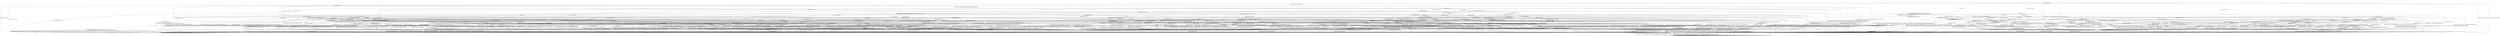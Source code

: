 digraph h19 {
s0 [label="s0"];
s1 [label="s1"];
s2 [label="s2"];
s6 [label="s6"];
s9 [label="s9"];
s21 [label="s21"];
s28 [label="s28"];
s53 [label="s53"];
s3 [label="s3"];
s4 [label="s4"];
s7 [label="s7"];
s8 [label="s8"];
s10 [label="s10"];
s11 [label="s11"];
s29 [label="s29"];
s30 [label="s30"];
s54 [label="s54"];
s55 [label="s55"];
s57 [label="s57"];
s80 [label="s80"];
s87 [label="s87"];
s91 [label="s91"];
s100 [label="s100"];
s5 [label="s5"];
s12 [label="s12"];
s13 [label="s13"];
s14 [label="s14"];
s22 [label="s22"];
s31 [label="s31"];
s37 [label="s37"];
s49 [label="s49"];
s56 [label="s56"];
s59 [label="s59"];
s81 [label="s81"];
s84 [label="s84"];
s88 [label="s88"];
s89 [label="s89"];
s92 [label="s92"];
s93 [label="s93"];
s95 [label="s95"];
s98 [label="s98"];
s99 [label="s99"];
s15 [label="s15"];
s16 [label="s16"];
s17 [label="s17"];
s23 [label="s23"];
s32 [label="s32"];
s33 [label="s33"];
s34 [label="s34"];
s38 [label="s38"];
s51 [label="s51"];
s58 [label="s58"];
s60 [label="s60"];
s61 [label="s61"];
s64 [label="s64"];
s66 [label="s66"];
s82 [label="s82"];
s90 [label="s90"];
s96 [label="s96"];
s97 [label="s97"];
s101 [label="s101"];
s102 [label="s102"];
s18 [label="s18"];
s19 [label="s19"];
s20 [label="s20"];
s24 [label="s24"];
s25 [label="s25"];
s35 [label="s35"];
s39 [label="s39"];
s40 [label="s40"];
s41 [label="s41"];
s42 [label="s42"];
s44 [label="s44"];
s50 [label="s50"];
s62 [label="s62"];
s63 [label="s63"];
s65 [label="s65"];
s67 [label="s67"];
s70 [label="s70"];
s85 [label="s85"];
s94 [label="s94"];
s26 [label="s26"];
s36 [label="s36"];
s43 [label="s43"];
s45 [label="s45"];
s46 [label="s46"];
s48 [label="s48"];
s52 [label="s52"];
s68 [label="s68"];
s71 [label="s71"];
s72 [label="s72"];
s73 [label="s73"];
s78 [label="s78"];
s83 [label="s83"];
s27 [label="s27"];
s47 [label="s47"];
s69 [label="s69"];
s74 [label="s74"];
s75 [label="s75"];
s77 [label="s77"];
s76 [label="s76"];
s79 [label="s79"];
s86 [label="s86"];
s0 -> s1 [label="RSA_CLIENT_HELLO / HELLO_VERIFY_REQUEST"];
s0 -> s2 [label="RSA_CLIENT_KEY_EXCHANGE / TIMEOUT"];
s0 -> s9 [label="CHANGE_CIPHER_SPEC / TIMEOUT"];
s0 -> s21 [label="FINISHED / TIMEOUT"];
s0 -> s0 [label="APPLICATION / TIMEOUT"];
s0 -> s28 [label="CERTIFICATE / TIMEOUT"];
s0 -> s53 [label="EMPTY_CERTIFICATE / TIMEOUT"];
s0 -> s21 [label="CERTIFICATE_VERIFY / TIMEOUT"];
s0 -> s6 [label="Alert(WARNING,CLOSE_NOTIFY) / TIMEOUT"];
s0 -> s6 [label="Alert(FATAL,UNEXPECTED_MESSAGE) / TIMEOUT"];
s1 -> s3 [label="RSA_CLIENT_HELLO / SERVER_HELLO,CERTIFICATE,CERTIFICATE_REQUEST,SERVER_HELLO_DONE"];
s1 -> s4 [label="RSA_CLIENT_KEY_EXCHANGE / TIMEOUT"];
s1 -> s9 [label="CHANGE_CIPHER_SPEC / TIMEOUT"];
s1 -> s7 [label="FINISHED / TIMEOUT"];
s1 -> s1 [label="APPLICATION / TIMEOUT"];
s1 -> s10 [label="CERTIFICATE / TIMEOUT"];
s1 -> s29 [label="EMPTY_CERTIFICATE / TIMEOUT"];
s1 -> s7 [label="CERTIFICATE_VERIFY / TIMEOUT"];
s1 -> s6 [label="Alert(WARNING,CLOSE_NOTIFY) / Alert(WARNING,CLOSE_NOTIFY)"];
s1 -> s6 [label="Alert(FATAL,UNEXPECTED_MESSAGE) / TIMEOUT"];
s2 -> s54 [label="RSA_CLIENT_HELLO / TIMEOUT"];
s2 -> s21 [label="RSA_CLIENT_KEY_EXCHANGE / TIMEOUT"];
s2 -> s11 [label="CHANGE_CIPHER_SPEC / TIMEOUT"];
s2 -> s87 [label="FINISHED / TIMEOUT"];
s2 -> s2 [label="APPLICATION / TIMEOUT"];
s2 -> s80 [label="CERTIFICATE / TIMEOUT"];
s2 -> s80 [label="EMPTY_CERTIFICATE / TIMEOUT"];
s2 -> s30 [label="CERTIFICATE_VERIFY / TIMEOUT"];
s2 -> s6 [label="Alert(WARNING,CLOSE_NOTIFY) / TIMEOUT"];
s2 -> s6 [label="Alert(FATAL,UNEXPECTED_MESSAGE) / TIMEOUT"];
s6 -> s8 [label="RSA_CLIENT_HELLO / TIMEOUT"];
s6 -> s8 [label="RSA_CLIENT_KEY_EXCHANGE / TIMEOUT"];
s6 -> s8 [label="CHANGE_CIPHER_SPEC / TIMEOUT"];
s6 -> s8 [label="FINISHED / TIMEOUT"];
s6 -> s8 [label="APPLICATION / TIMEOUT"];
s6 -> s8 [label="CERTIFICATE / TIMEOUT"];
s6 -> s8 [label="EMPTY_CERTIFICATE / TIMEOUT"];
s6 -> s8 [label="CERTIFICATE_VERIFY / TIMEOUT"];
s6 -> s8 [label="Alert(WARNING,CLOSE_NOTIFY) / TIMEOUT"];
s6 -> s8 [label="Alert(FATAL,UNEXPECTED_MESSAGE) / TIMEOUT"];
s9 -> s9 [label="RSA_CLIENT_HELLO / TIMEOUT"];
s9 -> s9 [label="RSA_CLIENT_KEY_EXCHANGE / TIMEOUT"];
s9 -> s9 [label="CHANGE_CIPHER_SPEC / TIMEOUT"];
s9 -> s9 [label="FINISHED / TIMEOUT"];
s9 -> s9 [label="APPLICATION / TIMEOUT"];
s9 -> s9 [label="CERTIFICATE / TIMEOUT"];
s9 -> s9 [label="EMPTY_CERTIFICATE / TIMEOUT"];
s9 -> s9 [label="CERTIFICATE_VERIFY / TIMEOUT"];
s9 -> s9 [label="Alert(WARNING,CLOSE_NOTIFY) / TIMEOUT"];
s9 -> s9 [label="Alert(FATAL,UNEXPECTED_MESSAGE) / TIMEOUT"];
s21 -> s21 [label="RSA_CLIENT_HELLO / TIMEOUT"];
s21 -> s21 [label="RSA_CLIENT_KEY_EXCHANGE / TIMEOUT"];
s21 -> s9 [label="CHANGE_CIPHER_SPEC / TIMEOUT"];
s21 -> s21 [label="FINISHED / TIMEOUT"];
s21 -> s21 [label="APPLICATION / TIMEOUT"];
s21 -> s21 [label="CERTIFICATE / TIMEOUT"];
s21 -> s21 [label="EMPTY_CERTIFICATE / TIMEOUT"];
s21 -> s21 [label="CERTIFICATE_VERIFY / TIMEOUT"];
s21 -> s6 [label="Alert(WARNING,CLOSE_NOTIFY) / TIMEOUT"];
s21 -> s6 [label="Alert(FATAL,UNEXPECTED_MESSAGE) / TIMEOUT"];
s28 -> s100 [label="RSA_CLIENT_HELLO / TIMEOUT"];
s28 -> s28 [label="RSA_CLIENT_KEY_EXCHANGE / TIMEOUT"];
s28 -> s9 [label="CHANGE_CIPHER_SPEC / TIMEOUT"];
s28 -> s28 [label="FINISHED / TIMEOUT"];
s28 -> s28 [label="APPLICATION / TIMEOUT"];
s28 -> s21 [label="CERTIFICATE / TIMEOUT"];
s28 -> s21 [label="EMPTY_CERTIFICATE / TIMEOUT"];
s28 -> s55 [label="CERTIFICATE_VERIFY / TIMEOUT"];
s28 -> s6 [label="Alert(WARNING,CLOSE_NOTIFY) / TIMEOUT"];
s28 -> s6 [label="Alert(FATAL,UNEXPECTED_MESSAGE) / TIMEOUT"];
s53 -> s57 [label="RSA_CLIENT_HELLO / TIMEOUT"];
s53 -> s80 [label="RSA_CLIENT_KEY_EXCHANGE / TIMEOUT"];
s53 -> s11 [label="CHANGE_CIPHER_SPEC / TIMEOUT"];
s53 -> s91 [label="FINISHED / TIMEOUT"];
s53 -> s53 [label="APPLICATION / TIMEOUT"];
s53 -> s21 [label="CERTIFICATE / TIMEOUT"];
s53 -> s21 [label="EMPTY_CERTIFICATE / TIMEOUT"];
s53 -> s55 [label="CERTIFICATE_VERIFY / TIMEOUT"];
s53 -> s6 [label="Alert(WARNING,CLOSE_NOTIFY) / TIMEOUT"];
s53 -> s6 [label="Alert(FATAL,UNEXPECTED_MESSAGE) / TIMEOUT"];
s3 -> s6 [label="RSA_CLIENT_HELLO / Alert(FATAL,UNEXPECTED_MESSAGE)"];
s3 -> s12 [label="RSA_CLIENT_KEY_EXCHANGE / TIMEOUT"];
s3 -> s9 [label="CHANGE_CIPHER_SPEC / TIMEOUT"];
s3 -> s7 [label="FINISHED / TIMEOUT"];
s3 -> s3 [label="APPLICATION / TIMEOUT"];
s3 -> s49 [label="CERTIFICATE / TIMEOUT"];
s3 -> s13 [label="EMPTY_CERTIFICATE / TIMEOUT"];
s3 -> s7 [label="CERTIFICATE_VERIFY / TIMEOUT"];
s3 -> s6 [label="Alert(WARNING,CLOSE_NOTIFY) / Alert(WARNING,CLOSE_NOTIFY)"];
s3 -> s6 [label="Alert(FATAL,UNEXPECTED_MESSAGE) / TIMEOUT"];
s4 -> s22 [label="RSA_CLIENT_HELLO / TIMEOUT"];
s4 -> s7 [label="RSA_CLIENT_KEY_EXCHANGE / TIMEOUT"];
s4 -> s5 [label="CHANGE_CIPHER_SPEC / TIMEOUT"];
s4 -> s59 [label="FINISHED / TIMEOUT"];
s4 -> s4 [label="APPLICATION / TIMEOUT"];
s4 -> s37 [label="CERTIFICATE / TIMEOUT"];
s4 -> s37 [label="EMPTY_CERTIFICATE / TIMEOUT"];
s4 -> s14 [label="CERTIFICATE_VERIFY / TIMEOUT"];
s4 -> s6 [label="Alert(WARNING,CLOSE_NOTIFY) / Alert(WARNING,CLOSE_NOTIFY)"];
s4 -> s6 [label="Alert(FATAL,UNEXPECTED_MESSAGE) / TIMEOUT"];
s7 -> s7 [label="RSA_CLIENT_HELLO / TIMEOUT"];
s7 -> s7 [label="RSA_CLIENT_KEY_EXCHANGE / TIMEOUT"];
s7 -> s9 [label="CHANGE_CIPHER_SPEC / TIMEOUT"];
s7 -> s7 [label="FINISHED / TIMEOUT"];
s7 -> s7 [label="APPLICATION / TIMEOUT"];
s7 -> s7 [label="CERTIFICATE / TIMEOUT"];
s7 -> s7 [label="EMPTY_CERTIFICATE / TIMEOUT"];
s7 -> s7 [label="CERTIFICATE_VERIFY / TIMEOUT"];
s7 -> s6 [label="Alert(WARNING,CLOSE_NOTIFY) / Alert(WARNING,CLOSE_NOTIFY)"];
s7 -> s6 [label="Alert(FATAL,UNEXPECTED_MESSAGE) / TIMEOUT"];
s8 -> s8 [label="RSA_CLIENT_HELLO / SOCKET_CLOSED"];
s8 -> s8 [label="RSA_CLIENT_KEY_EXCHANGE / SOCKET_CLOSED"];
s8 -> s8 [label="CHANGE_CIPHER_SPEC / SOCKET_CLOSED"];
s8 -> s8 [label="FINISHED / SOCKET_CLOSED"];
s8 -> s8 [label="APPLICATION / SOCKET_CLOSED"];
s8 -> s8 [label="CERTIFICATE / SOCKET_CLOSED"];
s8 -> s8 [label="EMPTY_CERTIFICATE / SOCKET_CLOSED"];
s8 -> s8 [label="CERTIFICATE_VERIFY / SOCKET_CLOSED"];
s8 -> s8 [label="Alert(WARNING,CLOSE_NOTIFY) / SOCKET_CLOSED"];
s8 -> s8 [label="Alert(FATAL,UNEXPECTED_MESSAGE) / SOCKET_CLOSED"];
s10 -> s10 [label="RSA_CLIENT_HELLO / TIMEOUT"];
s10 -> s98 [label="RSA_CLIENT_KEY_EXCHANGE / TIMEOUT"];
s10 -> s9 [label="CHANGE_CIPHER_SPEC / TIMEOUT"];
s10 -> s99 [label="FINISHED / TIMEOUT"];
s10 -> s10 [label="APPLICATION / TIMEOUT"];
s10 -> s7 [label="CERTIFICATE / TIMEOUT"];
s10 -> s7 [label="EMPTY_CERTIFICATE / TIMEOUT"];
s10 -> s31 [label="CERTIFICATE_VERIFY / TIMEOUT"];
s10 -> s6 [label="Alert(WARNING,CLOSE_NOTIFY) / Alert(WARNING,CLOSE_NOTIFY)"];
s10 -> s6 [label="Alert(FATAL,UNEXPECTED_MESSAGE) / TIMEOUT"];
s11 -> s6 [label="RSA_CLIENT_HELLO / TIMEOUT"];
s11 -> s6 [label="RSA_CLIENT_KEY_EXCHANGE / TIMEOUT"];
s11 -> s9 [label="CHANGE_CIPHER_SPEC / TIMEOUT"];
s11 -> s6 [label="FINISHED / TIMEOUT"];
s11 -> s11 [label="APPLICATION / TIMEOUT"];
s11 -> s6 [label="CERTIFICATE / TIMEOUT"];
s11 -> s6 [label="EMPTY_CERTIFICATE / TIMEOUT"];
s11 -> s6 [label="CERTIFICATE_VERIFY / TIMEOUT"];
s11 -> s11 [label="Alert(WARNING,CLOSE_NOTIFY) / TIMEOUT"];
s11 -> s11 [label="Alert(FATAL,UNEXPECTED_MESSAGE) / TIMEOUT"];
s29 -> s33 [label="RSA_CLIENT_HELLO / TIMEOUT"];
s29 -> s37 [label="RSA_CLIENT_KEY_EXCHANGE / TIMEOUT"];
s29 -> s5 [label="CHANGE_CIPHER_SPEC / TIMEOUT"];
s29 -> s60 [label="FINISHED / TIMEOUT"];
s29 -> s29 [label="APPLICATION / TIMEOUT"];
s29 -> s7 [label="CERTIFICATE / TIMEOUT"];
s29 -> s7 [label="EMPTY_CERTIFICATE / TIMEOUT"];
s29 -> s31 [label="CERTIFICATE_VERIFY / TIMEOUT"];
s29 -> s6 [label="Alert(WARNING,CLOSE_NOTIFY) / Alert(WARNING,CLOSE_NOTIFY)"];
s29 -> s6 [label="Alert(FATAL,UNEXPECTED_MESSAGE) / TIMEOUT"];
s30 -> s56 [label="RSA_CLIENT_HELLO / TIMEOUT"];
s30 -> s21 [label="RSA_CLIENT_KEY_EXCHANGE / TIMEOUT"];
s30 -> s11 [label="CHANGE_CIPHER_SPEC / TIMEOUT"];
s30 -> s88 [label="FINISHED / TIMEOUT"];
s30 -> s30 [label="APPLICATION / TIMEOUT"];
s30 -> s81 [label="CERTIFICATE / TIMEOUT"];
s30 -> s81 [label="EMPTY_CERTIFICATE / TIMEOUT"];
s30 -> s21 [label="CERTIFICATE_VERIFY / TIMEOUT"];
s30 -> s6 [label="Alert(WARNING,CLOSE_NOTIFY) / TIMEOUT"];
s30 -> s6 [label="Alert(FATAL,UNEXPECTED_MESSAGE) / TIMEOUT"];
s54 -> s21 [label="RSA_CLIENT_HELLO / TIMEOUT"];
s54 -> s21 [label="RSA_CLIENT_KEY_EXCHANGE / TIMEOUT"];
s54 -> s11 [label="CHANGE_CIPHER_SPEC / TIMEOUT"];
s54 -> s89 [label="FINISHED / TIMEOUT"];
s54 -> s54 [label="APPLICATION / TIMEOUT"];
s54 -> s84 [label="CERTIFICATE / TIMEOUT"];
s54 -> s84 [label="EMPTY_CERTIFICATE / TIMEOUT"];
s54 -> s56 [label="CERTIFICATE_VERIFY / TIMEOUT"];
s54 -> s6 [label="Alert(WARNING,CLOSE_NOTIFY) / TIMEOUT"];
s54 -> s6 [label="Alert(FATAL,UNEXPECTED_MESSAGE) / TIMEOUT"];
s55 -> s55 [label="RSA_CLIENT_HELLO / TIMEOUT"];
s55 -> s81 [label="RSA_CLIENT_KEY_EXCHANGE / TIMEOUT"];
s55 -> s11 [label="CHANGE_CIPHER_SPEC / TIMEOUT"];
s55 -> s92 [label="FINISHED / TIMEOUT"];
s55 -> s55 [label="APPLICATION / TIMEOUT"];
s55 -> s21 [label="CERTIFICATE / TIMEOUT"];
s55 -> s21 [label="EMPTY_CERTIFICATE / TIMEOUT"];
s55 -> s21 [label="CERTIFICATE_VERIFY / TIMEOUT"];
s55 -> s6 [label="Alert(WARNING,CLOSE_NOTIFY) / TIMEOUT"];
s55 -> s6 [label="Alert(FATAL,UNEXPECTED_MESSAGE) / TIMEOUT"];
s57 -> s21 [label="RSA_CLIENT_HELLO / TIMEOUT"];
s57 -> s84 [label="RSA_CLIENT_KEY_EXCHANGE / TIMEOUT"];
s57 -> s11 [label="CHANGE_CIPHER_SPEC / TIMEOUT"];
s57 -> s93 [label="FINISHED / TIMEOUT"];
s57 -> s57 [label="APPLICATION / TIMEOUT"];
s57 -> s21 [label="CERTIFICATE / TIMEOUT"];
s57 -> s21 [label="EMPTY_CERTIFICATE / TIMEOUT"];
s57 -> s55 [label="CERTIFICATE_VERIFY / TIMEOUT"];
s57 -> s6 [label="Alert(WARNING,CLOSE_NOTIFY) / TIMEOUT"];
s57 -> s6 [label="Alert(FATAL,UNEXPECTED_MESSAGE) / TIMEOUT"];
s80 -> s84 [label="RSA_CLIENT_HELLO / TIMEOUT"];
s80 -> s21 [label="RSA_CLIENT_KEY_EXCHANGE / TIMEOUT"];
s80 -> s11 [label="CHANGE_CIPHER_SPEC / TIMEOUT"];
s80 -> s95 [label="FINISHED / TIMEOUT"];
s80 -> s80 [label="APPLICATION / TIMEOUT"];
s80 -> s21 [label="CERTIFICATE / TIMEOUT"];
s80 -> s21 [label="EMPTY_CERTIFICATE / TIMEOUT"];
s80 -> s81 [label="CERTIFICATE_VERIFY / TIMEOUT"];
s80 -> s6 [label="Alert(WARNING,CLOSE_NOTIFY) / TIMEOUT"];
s80 -> s6 [label="Alert(FATAL,UNEXPECTED_MESSAGE) / TIMEOUT"];
s87 -> s89 [label="RSA_CLIENT_HELLO / TIMEOUT"];
s87 -> s21 [label="RSA_CLIENT_KEY_EXCHANGE / TIMEOUT"];
s87 -> s11 [label="CHANGE_CIPHER_SPEC / TIMEOUT"];
s87 -> s21 [label="FINISHED / TIMEOUT"];
s87 -> s87 [label="APPLICATION / TIMEOUT"];
s87 -> s95 [label="CERTIFICATE / TIMEOUT"];
s87 -> s95 [label="EMPTY_CERTIFICATE / TIMEOUT"];
s87 -> s88 [label="CERTIFICATE_VERIFY / TIMEOUT"];
s87 -> s6 [label="Alert(WARNING,CLOSE_NOTIFY) / TIMEOUT"];
s87 -> s6 [label="Alert(FATAL,UNEXPECTED_MESSAGE) / TIMEOUT"];
s91 -> s93 [label="RSA_CLIENT_HELLO / TIMEOUT"];
s91 -> s95 [label="RSA_CLIENT_KEY_EXCHANGE / TIMEOUT"];
s91 -> s11 [label="CHANGE_CIPHER_SPEC / TIMEOUT"];
s91 -> s21 [label="FINISHED / TIMEOUT"];
s91 -> s91 [label="APPLICATION / TIMEOUT"];
s91 -> s21 [label="CERTIFICATE / TIMEOUT"];
s91 -> s21 [label="EMPTY_CERTIFICATE / TIMEOUT"];
s91 -> s92 [label="CERTIFICATE_VERIFY / TIMEOUT"];
s91 -> s6 [label="Alert(WARNING,CLOSE_NOTIFY) / TIMEOUT"];
s91 -> s6 [label="Alert(FATAL,UNEXPECTED_MESSAGE) / TIMEOUT"];
s100 -> s21 [label="RSA_CLIENT_HELLO / TIMEOUT"];
s100 -> s28 [label="RSA_CLIENT_KEY_EXCHANGE / TIMEOUT"];
s100 -> s9 [label="CHANGE_CIPHER_SPEC / TIMEOUT"];
s100 -> s100 [label="FINISHED / TIMEOUT"];
s100 -> s100 [label="APPLICATION / TIMEOUT"];
s100 -> s21 [label="CERTIFICATE / TIMEOUT"];
s100 -> s21 [label="EMPTY_CERTIFICATE / TIMEOUT"];
s100 -> s55 [label="CERTIFICATE_VERIFY / TIMEOUT"];
s100 -> s6 [label="Alert(WARNING,CLOSE_NOTIFY) / TIMEOUT"];
s100 -> s6 [label="Alert(FATAL,UNEXPECTED_MESSAGE) / TIMEOUT"];
s5 -> s6 [label="RSA_CLIENT_HELLO / Alert(FATAL,UNEXPECTED_MESSAGE)"];
s5 -> s6 [label="RSA_CLIENT_KEY_EXCHANGE / Alert(FATAL,UNEXPECTED_MESSAGE)"];
s5 -> s9 [label="CHANGE_CIPHER_SPEC / TIMEOUT"];
s5 -> s6 [label="FINISHED / Alert(FATAL,UNEXPECTED_MESSAGE)"];
s5 -> s5 [label="APPLICATION / TIMEOUT"];
s5 -> s6 [label="CERTIFICATE / Alert(FATAL,UNEXPECTED_MESSAGE)"];
s5 -> s6 [label="EMPTY_CERTIFICATE / Alert(FATAL,UNEXPECTED_MESSAGE)"];
s5 -> s6 [label="CERTIFICATE_VERIFY / Alert(FATAL,UNEXPECTED_MESSAGE)"];
s5 -> s5 [label="Alert(WARNING,CLOSE_NOTIFY) / TIMEOUT"];
s5 -> s5 [label="Alert(FATAL,UNEXPECTED_MESSAGE) / TIMEOUT"];
s12 -> s22 [label="RSA_CLIENT_HELLO / TIMEOUT"];
s12 -> s7 [label="RSA_CLIENT_KEY_EXCHANGE / TIMEOUT"];
s12 -> s15 [label="CHANGE_CIPHER_SPEC / TIMEOUT"];
s12 -> s59 [label="FINISHED / TIMEOUT"];
s12 -> s12 [label="APPLICATION / TIMEOUT"];
s12 -> s16 [label="CERTIFICATE / TIMEOUT"];
s12 -> s32 [label="EMPTY_CERTIFICATE / TIMEOUT"];
s12 -> s17 [label="CERTIFICATE_VERIFY / TIMEOUT"];
s12 -> s6 [label="Alert(WARNING,CLOSE_NOTIFY) / Alert(WARNING,CLOSE_NOTIFY)"];
s12 -> s6 [label="Alert(FATAL,UNEXPECTED_MESSAGE) / TIMEOUT"];
s13 -> s33 [label="RSA_CLIENT_HELLO / TIMEOUT"];
s13 -> s32 [label="RSA_CLIENT_KEY_EXCHANGE / TIMEOUT"];
s13 -> s5 [label="CHANGE_CIPHER_SPEC / TIMEOUT"];
s13 -> s60 [label="FINISHED / TIMEOUT"];
s13 -> s13 [label="APPLICATION / TIMEOUT"];
s13 -> s7 [label="CERTIFICATE / TIMEOUT"];
s13 -> s7 [label="EMPTY_CERTIFICATE / TIMEOUT"];
s13 -> s34 [label="CERTIFICATE_VERIFY / TIMEOUT"];
s13 -> s6 [label="Alert(WARNING,CLOSE_NOTIFY) / Alert(WARNING,CLOSE_NOTIFY)"];
s13 -> s6 [label="Alert(FATAL,UNEXPECTED_MESSAGE) / TIMEOUT"];
s14 -> s23 [label="RSA_CLIENT_HELLO / TIMEOUT"];
s14 -> s7 [label="RSA_CLIENT_KEY_EXCHANGE / TIMEOUT"];
s14 -> s5 [label="CHANGE_CIPHER_SPEC / TIMEOUT"];
s14 -> s61 [label="FINISHED / TIMEOUT"];
s14 -> s14 [label="APPLICATION / TIMEOUT"];
s14 -> s38 [label="CERTIFICATE / TIMEOUT"];
s14 -> s38 [label="EMPTY_CERTIFICATE / TIMEOUT"];
s14 -> s7 [label="CERTIFICATE_VERIFY / TIMEOUT"];
s14 -> s6 [label="Alert(WARNING,CLOSE_NOTIFY) / Alert(WARNING,CLOSE_NOTIFY)"];
s14 -> s6 [label="Alert(FATAL,UNEXPECTED_MESSAGE) / TIMEOUT"];
s22 -> s7 [label="RSA_CLIENT_HELLO / TIMEOUT"];
s22 -> s7 [label="RSA_CLIENT_KEY_EXCHANGE / TIMEOUT"];
s22 -> s5 [label="CHANGE_CIPHER_SPEC / TIMEOUT"];
s22 -> s64 [label="FINISHED / TIMEOUT"];
s22 -> s22 [label="APPLICATION / TIMEOUT"];
s22 -> s50 [label="CERTIFICATE / TIMEOUT"];
s22 -> s50 [label="EMPTY_CERTIFICATE / TIMEOUT"];
s22 -> s23 [label="CERTIFICATE_VERIFY / TIMEOUT"];
s22 -> s6 [label="Alert(WARNING,CLOSE_NOTIFY) / Alert(WARNING,CLOSE_NOTIFY)"];
s22 -> s6 [label="Alert(FATAL,UNEXPECTED_MESSAGE) / TIMEOUT"];
s31 -> s82 [label="RSA_CLIENT_HELLO / TIMEOUT"];
s31 -> s38 [label="RSA_CLIENT_KEY_EXCHANGE / TIMEOUT"];
s31 -> s5 [label="CHANGE_CIPHER_SPEC / TIMEOUT"];
s31 -> s66 [label="FINISHED / TIMEOUT"];
s31 -> s31 [label="APPLICATION / TIMEOUT"];
s31 -> s7 [label="CERTIFICATE / TIMEOUT"];
s31 -> s7 [label="EMPTY_CERTIFICATE / TIMEOUT"];
s31 -> s7 [label="CERTIFICATE_VERIFY / TIMEOUT"];
s31 -> s6 [label="Alert(WARNING,CLOSE_NOTIFY) / Alert(WARNING,CLOSE_NOTIFY)"];
s31 -> s6 [label="Alert(FATAL,UNEXPECTED_MESSAGE) / TIMEOUT"];
s37 -> s50 [label="RSA_CLIENT_HELLO / TIMEOUT"];
s37 -> s7 [label="RSA_CLIENT_KEY_EXCHANGE / TIMEOUT"];
s37 -> s5 [label="CHANGE_CIPHER_SPEC / TIMEOUT"];
s37 -> s62 [label="FINISHED / TIMEOUT"];
s37 -> s37 [label="APPLICATION / TIMEOUT"];
s37 -> s7 [label="CERTIFICATE / TIMEOUT"];
s37 -> s7 [label="EMPTY_CERTIFICATE / TIMEOUT"];
s37 -> s38 [label="CERTIFICATE_VERIFY / TIMEOUT"];
s37 -> s6 [label="Alert(WARNING,CLOSE_NOTIFY) / Alert(WARNING,CLOSE_NOTIFY)"];
s37 -> s6 [label="Alert(FATAL,UNEXPECTED_MESSAGE) / TIMEOUT"];
s49 -> s10 [label="RSA_CLIENT_HELLO / TIMEOUT"];
s49 -> s7 [label="RSA_CLIENT_KEY_EXCHANGE / TIMEOUT"];
s49 -> s9 [label="CHANGE_CIPHER_SPEC / TIMEOUT"];
s49 -> s99 [label="FINISHED / TIMEOUT"];
s49 -> s49 [label="APPLICATION / TIMEOUT"];
s49 -> s7 [label="CERTIFICATE / TIMEOUT"];
s49 -> s7 [label="EMPTY_CERTIFICATE / TIMEOUT"];
s49 -> s51 [label="CERTIFICATE_VERIFY / TIMEOUT"];
s49 -> s6 [label="Alert(WARNING,CLOSE_NOTIFY) / Alert(WARNING,CLOSE_NOTIFY)"];
s49 -> s6 [label="Alert(FATAL,UNEXPECTED_MESSAGE) / TIMEOUT"];
s56 -> s21 [label="RSA_CLIENT_HELLO / TIMEOUT"];
s56 -> s21 [label="RSA_CLIENT_KEY_EXCHANGE / TIMEOUT"];
s56 -> s11 [label="CHANGE_CIPHER_SPEC / TIMEOUT"];
s56 -> s90 [label="FINISHED / TIMEOUT"];
s56 -> s56 [label="APPLICATION / TIMEOUT"];
s56 -> s58 [label="CERTIFICATE / TIMEOUT"];
s56 -> s58 [label="EMPTY_CERTIFICATE / TIMEOUT"];
s56 -> s21 [label="CERTIFICATE_VERIFY / TIMEOUT"];
s56 -> s6 [label="Alert(WARNING,CLOSE_NOTIFY) / TIMEOUT"];
s56 -> s6 [label="Alert(FATAL,UNEXPECTED_MESSAGE) / TIMEOUT"];
s59 -> s64 [label="RSA_CLIENT_HELLO / TIMEOUT"];
s59 -> s7 [label="RSA_CLIENT_KEY_EXCHANGE / TIMEOUT"];
s59 -> s5 [label="CHANGE_CIPHER_SPEC / TIMEOUT"];
s59 -> s7 [label="FINISHED / TIMEOUT"];
s59 -> s59 [label="APPLICATION / TIMEOUT"];
s59 -> s62 [label="CERTIFICATE / TIMEOUT"];
s59 -> s62 [label="EMPTY_CERTIFICATE / TIMEOUT"];
s59 -> s61 [label="CERTIFICATE_VERIFY / TIMEOUT"];
s59 -> s6 [label="Alert(WARNING,CLOSE_NOTIFY) / Alert(WARNING,CLOSE_NOTIFY)"];
s59 -> s6 [label="Alert(FATAL,UNEXPECTED_MESSAGE) / TIMEOUT"];
s81 -> s58 [label="RSA_CLIENT_HELLO / TIMEOUT"];
s81 -> s21 [label="RSA_CLIENT_KEY_EXCHANGE / TIMEOUT"];
s81 -> s11 [label="CHANGE_CIPHER_SPEC / TIMEOUT"];
s81 -> s96 [label="FINISHED / TIMEOUT"];
s81 -> s81 [label="APPLICATION / TIMEOUT"];
s81 -> s21 [label="CERTIFICATE / TIMEOUT"];
s81 -> s21 [label="EMPTY_CERTIFICATE / TIMEOUT"];
s81 -> s21 [label="CERTIFICATE_VERIFY / TIMEOUT"];
s81 -> s6 [label="Alert(WARNING,CLOSE_NOTIFY) / TIMEOUT"];
s81 -> s6 [label="Alert(FATAL,UNEXPECTED_MESSAGE) / TIMEOUT"];
s84 -> s21 [label="RSA_CLIENT_HELLO / TIMEOUT"];
s84 -> s21 [label="RSA_CLIENT_KEY_EXCHANGE / TIMEOUT"];
s84 -> s11 [label="CHANGE_CIPHER_SPEC / TIMEOUT"];
s84 -> s97 [label="FINISHED / TIMEOUT"];
s84 -> s84 [label="APPLICATION / TIMEOUT"];
s84 -> s21 [label="CERTIFICATE / TIMEOUT"];
s84 -> s21 [label="EMPTY_CERTIFICATE / TIMEOUT"];
s84 -> s58 [label="CERTIFICATE_VERIFY / TIMEOUT"];
s84 -> s6 [label="Alert(WARNING,CLOSE_NOTIFY) / TIMEOUT"];
s84 -> s6 [label="Alert(FATAL,UNEXPECTED_MESSAGE) / TIMEOUT"];
s88 -> s90 [label="RSA_CLIENT_HELLO / TIMEOUT"];
s88 -> s21 [label="RSA_CLIENT_KEY_EXCHANGE / TIMEOUT"];
s88 -> s11 [label="CHANGE_CIPHER_SPEC / TIMEOUT"];
s88 -> s21 [label="FINISHED / TIMEOUT"];
s88 -> s88 [label="APPLICATION / TIMEOUT"];
s88 -> s96 [label="CERTIFICATE / TIMEOUT"];
s88 -> s96 [label="EMPTY_CERTIFICATE / TIMEOUT"];
s88 -> s21 [label="CERTIFICATE_VERIFY / TIMEOUT"];
s88 -> s6 [label="Alert(WARNING,CLOSE_NOTIFY) / TIMEOUT"];
s88 -> s6 [label="Alert(FATAL,UNEXPECTED_MESSAGE) / TIMEOUT"];
s89 -> s21 [label="RSA_CLIENT_HELLO / TIMEOUT"];
s89 -> s21 [label="RSA_CLIENT_KEY_EXCHANGE / TIMEOUT"];
s89 -> s11 [label="CHANGE_CIPHER_SPEC / TIMEOUT"];
s89 -> s21 [label="FINISHED / TIMEOUT"];
s89 -> s89 [label="APPLICATION / TIMEOUT"];
s89 -> s97 [label="CERTIFICATE / TIMEOUT"];
s89 -> s97 [label="EMPTY_CERTIFICATE / TIMEOUT"];
s89 -> s90 [label="CERTIFICATE_VERIFY / TIMEOUT"];
s89 -> s6 [label="Alert(WARNING,CLOSE_NOTIFY) / TIMEOUT"];
s89 -> s6 [label="Alert(FATAL,UNEXPECTED_MESSAGE) / TIMEOUT"];
s92 -> s92 [label="RSA_CLIENT_HELLO / TIMEOUT"];
s92 -> s96 [label="RSA_CLIENT_KEY_EXCHANGE / TIMEOUT"];
s92 -> s11 [label="CHANGE_CIPHER_SPEC / TIMEOUT"];
s92 -> s21 [label="FINISHED / TIMEOUT"];
s92 -> s92 [label="APPLICATION / TIMEOUT"];
s92 -> s21 [label="CERTIFICATE / TIMEOUT"];
s92 -> s21 [label="EMPTY_CERTIFICATE / TIMEOUT"];
s92 -> s21 [label="CERTIFICATE_VERIFY / TIMEOUT"];
s92 -> s6 [label="Alert(WARNING,CLOSE_NOTIFY) / TIMEOUT"];
s92 -> s6 [label="Alert(FATAL,UNEXPECTED_MESSAGE) / TIMEOUT"];
s93 -> s21 [label="RSA_CLIENT_HELLO / TIMEOUT"];
s93 -> s97 [label="RSA_CLIENT_KEY_EXCHANGE / TIMEOUT"];
s93 -> s11 [label="CHANGE_CIPHER_SPEC / TIMEOUT"];
s93 -> s21 [label="FINISHED / TIMEOUT"];
s93 -> s93 [label="APPLICATION / TIMEOUT"];
s93 -> s21 [label="CERTIFICATE / TIMEOUT"];
s93 -> s21 [label="EMPTY_CERTIFICATE / TIMEOUT"];
s93 -> s92 [label="CERTIFICATE_VERIFY / TIMEOUT"];
s93 -> s6 [label="Alert(WARNING,CLOSE_NOTIFY) / TIMEOUT"];
s93 -> s6 [label="Alert(FATAL,UNEXPECTED_MESSAGE) / TIMEOUT"];
s95 -> s97 [label="RSA_CLIENT_HELLO / TIMEOUT"];
s95 -> s21 [label="RSA_CLIENT_KEY_EXCHANGE / TIMEOUT"];
s95 -> s11 [label="CHANGE_CIPHER_SPEC / TIMEOUT"];
s95 -> s21 [label="FINISHED / TIMEOUT"];
s95 -> s95 [label="APPLICATION / TIMEOUT"];
s95 -> s21 [label="CERTIFICATE / TIMEOUT"];
s95 -> s21 [label="EMPTY_CERTIFICATE / TIMEOUT"];
s95 -> s96 [label="CERTIFICATE_VERIFY / TIMEOUT"];
s95 -> s6 [label="Alert(WARNING,CLOSE_NOTIFY) / TIMEOUT"];
s95 -> s6 [label="Alert(FATAL,UNEXPECTED_MESSAGE) / TIMEOUT"];
s98 -> s98 [label="RSA_CLIENT_HELLO / TIMEOUT"];
s98 -> s7 [label="RSA_CLIENT_KEY_EXCHANGE / TIMEOUT"];
s98 -> s9 [label="CHANGE_CIPHER_SPEC / TIMEOUT"];
s98 -> s102 [label="FINISHED / TIMEOUT"];
s98 -> s98 [label="APPLICATION / TIMEOUT"];
s98 -> s7 [label="CERTIFICATE / TIMEOUT"];
s98 -> s7 [label="EMPTY_CERTIFICATE / TIMEOUT"];
s98 -> s38 [label="CERTIFICATE_VERIFY / TIMEOUT"];
s98 -> s6 [label="Alert(WARNING,CLOSE_NOTIFY) / Alert(WARNING,CLOSE_NOTIFY)"];
s98 -> s6 [label="Alert(FATAL,UNEXPECTED_MESSAGE) / TIMEOUT"];
s99 -> s101 [label="RSA_CLIENT_HELLO / TIMEOUT"];
s99 -> s102 [label="RSA_CLIENT_KEY_EXCHANGE / TIMEOUT"];
s99 -> s9 [label="CHANGE_CIPHER_SPEC / TIMEOUT"];
s99 -> s7 [label="FINISHED / TIMEOUT"];
s99 -> s99 [label="APPLICATION / TIMEOUT"];
s99 -> s7 [label="CERTIFICATE / TIMEOUT"];
s99 -> s7 [label="EMPTY_CERTIFICATE / TIMEOUT"];
s99 -> s66 [label="CERTIFICATE_VERIFY / TIMEOUT"];
s99 -> s6 [label="Alert(WARNING,CLOSE_NOTIFY) / Alert(WARNING,CLOSE_NOTIFY)"];
s99 -> s6 [label="Alert(FATAL,UNEXPECTED_MESSAGE) / TIMEOUT"];
s15 -> s44 [label="RSA_CLIENT_HELLO / TIMEOUT"];
s15 -> s7 [label="RSA_CLIENT_KEY_EXCHANGE / TIMEOUT"];
s15 -> s9 [label="CHANGE_CIPHER_SPEC / TIMEOUT"];
s15 -> s18 [label="FINISHED / CHANGE_CIPHER_SPEC,FINISHED,CHANGE_CIPHER_SPEC,FINISHED"];
s15 -> s15 [label="APPLICATION / TIMEOUT"];
s15 -> s40 [label="CERTIFICATE / TIMEOUT"];
s15 -> s24 [label="EMPTY_CERTIFICATE / TIMEOUT"];
s15 -> s25 [label="CERTIFICATE_VERIFY / TIMEOUT"];
s15 -> s15 [label="Alert(WARNING,CLOSE_NOTIFY) / TIMEOUT"];
s15 -> s15 [label="Alert(FATAL,UNEXPECTED_MESSAGE) / TIMEOUT"];
s16 -> s50 [label="RSA_CLIENT_HELLO / TIMEOUT"];
s16 -> s7 [label="RSA_CLIENT_KEY_EXCHANGE / TIMEOUT"];
s16 -> s19 [label="CHANGE_CIPHER_SPEC / TIMEOUT"];
s16 -> s62 [label="FINISHED / TIMEOUT"];
s16 -> s16 [label="APPLICATION / TIMEOUT"];
s16 -> s7 [label="CERTIFICATE / TIMEOUT"];
s16 -> s7 [label="EMPTY_CERTIFICATE / TIMEOUT"];
s16 -> s16 [label="CERTIFICATE_VERIFY / TIMEOUT"];
s16 -> s6 [label="Alert(WARNING,CLOSE_NOTIFY) / Alert(WARNING,CLOSE_NOTIFY)"];
s16 -> s6 [label="Alert(FATAL,UNEXPECTED_MESSAGE) / TIMEOUT"];
s17 -> s41 [label="RSA_CLIENT_HELLO / TIMEOUT"];
s17 -> s7 [label="RSA_CLIENT_KEY_EXCHANGE / TIMEOUT"];
s17 -> s20 [label="CHANGE_CIPHER_SPEC / TIMEOUT"];
s17 -> s63 [label="FINISHED / TIMEOUT"];
s17 -> s17 [label="APPLICATION / TIMEOUT"];
s17 -> s39 [label="CERTIFICATE / TIMEOUT"];
s17 -> s39 [label="EMPTY_CERTIFICATE / TIMEOUT"];
s17 -> s7 [label="CERTIFICATE_VERIFY / TIMEOUT"];
s17 -> s6 [label="Alert(WARNING,CLOSE_NOTIFY) / Alert(WARNING,CLOSE_NOTIFY)"];
s17 -> s6 [label="Alert(FATAL,UNEXPECTED_MESSAGE) / TIMEOUT"];
s23 -> s7 [label="RSA_CLIENT_HELLO / TIMEOUT"];
s23 -> s7 [label="RSA_CLIENT_KEY_EXCHANGE / TIMEOUT"];
s23 -> s5 [label="CHANGE_CIPHER_SPEC / TIMEOUT"];
s23 -> s65 [label="FINISHED / TIMEOUT"];
s23 -> s23 [label="APPLICATION / TIMEOUT"];
s23 -> s35 [label="CERTIFICATE / TIMEOUT"];
s23 -> s35 [label="EMPTY_CERTIFICATE / TIMEOUT"];
s23 -> s7 [label="CERTIFICATE_VERIFY / TIMEOUT"];
s23 -> s6 [label="Alert(WARNING,CLOSE_NOTIFY) / Alert(WARNING,CLOSE_NOTIFY)"];
s23 -> s6 [label="Alert(FATAL,UNEXPECTED_MESSAGE) / TIMEOUT"];
s32 -> s50 [label="RSA_CLIENT_HELLO / TIMEOUT"];
s32 -> s7 [label="RSA_CLIENT_KEY_EXCHANGE / TIMEOUT"];
s32 -> s19 [label="CHANGE_CIPHER_SPEC / TIMEOUT"];
s32 -> s62 [label="FINISHED / TIMEOUT"];
s32 -> s32 [label="APPLICATION / TIMEOUT"];
s32 -> s7 [label="CERTIFICATE / TIMEOUT"];
s32 -> s7 [label="EMPTY_CERTIFICATE / TIMEOUT"];
s32 -> s39 [label="CERTIFICATE_VERIFY / TIMEOUT"];
s32 -> s6 [label="Alert(WARNING,CLOSE_NOTIFY) / Alert(WARNING,CLOSE_NOTIFY)"];
s32 -> s6 [label="Alert(FATAL,UNEXPECTED_MESSAGE) / TIMEOUT"];
s33 -> s7 [label="RSA_CLIENT_HELLO / TIMEOUT"];
s33 -> s50 [label="RSA_CLIENT_KEY_EXCHANGE / TIMEOUT"];
s33 -> s5 [label="CHANGE_CIPHER_SPEC / TIMEOUT"];
s33 -> s67 [label="FINISHED / TIMEOUT"];
s33 -> s33 [label="APPLICATION / TIMEOUT"];
s33 -> s7 [label="CERTIFICATE / TIMEOUT"];
s33 -> s7 [label="EMPTY_CERTIFICATE / TIMEOUT"];
s33 -> s82 [label="CERTIFICATE_VERIFY / TIMEOUT"];
s33 -> s6 [label="Alert(WARNING,CLOSE_NOTIFY) / Alert(WARNING,CLOSE_NOTIFY)"];
s33 -> s6 [label="Alert(FATAL,UNEXPECTED_MESSAGE) / TIMEOUT"];
s34 -> s42 [label="RSA_CLIENT_HELLO / TIMEOUT"];
s34 -> s39 [label="RSA_CLIENT_KEY_EXCHANGE / TIMEOUT"];
s34 -> s20 [label="CHANGE_CIPHER_SPEC / TIMEOUT"];
s34 -> s34 [label="FINISHED / TIMEOUT"];
s34 -> s34 [label="APPLICATION / TIMEOUT"];
s34 -> s7 [label="CERTIFICATE / TIMEOUT"];
s34 -> s7 [label="EMPTY_CERTIFICATE / TIMEOUT"];
s34 -> s7 [label="CERTIFICATE_VERIFY / TIMEOUT"];
s34 -> s6 [label="Alert(WARNING,CLOSE_NOTIFY) / Alert(WARNING,CLOSE_NOTIFY)"];
s34 -> s6 [label="Alert(FATAL,UNEXPECTED_MESSAGE) / TIMEOUT"];
s38 -> s35 [label="RSA_CLIENT_HELLO / TIMEOUT"];
s38 -> s7 [label="RSA_CLIENT_KEY_EXCHANGE / TIMEOUT"];
s38 -> s5 [label="CHANGE_CIPHER_SPEC / TIMEOUT"];
s38 -> s70 [label="FINISHED / TIMEOUT"];
s38 -> s38 [label="APPLICATION / TIMEOUT"];
s38 -> s7 [label="CERTIFICATE / TIMEOUT"];
s38 -> s7 [label="EMPTY_CERTIFICATE / TIMEOUT"];
s38 -> s7 [label="CERTIFICATE_VERIFY / TIMEOUT"];
s38 -> s6 [label="Alert(WARNING,CLOSE_NOTIFY) / Alert(WARNING,CLOSE_NOTIFY)"];
s38 -> s6 [label="Alert(FATAL,UNEXPECTED_MESSAGE) / TIMEOUT"];
s51 -> s82 [label="RSA_CLIENT_HELLO / TIMEOUT"];
s51 -> s16 [label="RSA_CLIENT_KEY_EXCHANGE / TIMEOUT"];
s51 -> s5 [label="CHANGE_CIPHER_SPEC / TIMEOUT"];
s51 -> s66 [label="FINISHED / TIMEOUT"];
s51 -> s51 [label="APPLICATION / TIMEOUT"];
s51 -> s7 [label="CERTIFICATE / TIMEOUT"];
s51 -> s7 [label="EMPTY_CERTIFICATE / TIMEOUT"];
s51 -> s7 [label="CERTIFICATE_VERIFY / TIMEOUT"];
s51 -> s6 [label="Alert(WARNING,CLOSE_NOTIFY) / Alert(WARNING,CLOSE_NOTIFY)"];
s51 -> s6 [label="Alert(FATAL,UNEXPECTED_MESSAGE) / TIMEOUT"];
s58 -> s21 [label="RSA_CLIENT_HELLO / TIMEOUT"];
s58 -> s21 [label="RSA_CLIENT_KEY_EXCHANGE / TIMEOUT"];
s58 -> s11 [label="CHANGE_CIPHER_SPEC / TIMEOUT"];
s58 -> s94 [label="FINISHED / TIMEOUT"];
s58 -> s58 [label="APPLICATION / TIMEOUT"];
s58 -> s21 [label="CERTIFICATE / TIMEOUT"];
s58 -> s21 [label="EMPTY_CERTIFICATE / TIMEOUT"];
s58 -> s21 [label="CERTIFICATE_VERIFY / TIMEOUT"];
s58 -> s6 [label="Alert(WARNING,CLOSE_NOTIFY) / TIMEOUT"];
s58 -> s6 [label="Alert(FATAL,UNEXPECTED_MESSAGE) / TIMEOUT"];
s60 -> s67 [label="RSA_CLIENT_HELLO / TIMEOUT"];
s60 -> s62 [label="RSA_CLIENT_KEY_EXCHANGE / TIMEOUT"];
s60 -> s5 [label="CHANGE_CIPHER_SPEC / TIMEOUT"];
s60 -> s7 [label="FINISHED / TIMEOUT"];
s60 -> s60 [label="APPLICATION / TIMEOUT"];
s60 -> s7 [label="CERTIFICATE / TIMEOUT"];
s60 -> s7 [label="EMPTY_CERTIFICATE / TIMEOUT"];
s60 -> s66 [label="CERTIFICATE_VERIFY / TIMEOUT"];
s60 -> s6 [label="Alert(WARNING,CLOSE_NOTIFY) / Alert(WARNING,CLOSE_NOTIFY)"];
s60 -> s6 [label="Alert(FATAL,UNEXPECTED_MESSAGE) / TIMEOUT"];
s61 -> s65 [label="RSA_CLIENT_HELLO / TIMEOUT"];
s61 -> s7 [label="RSA_CLIENT_KEY_EXCHANGE / TIMEOUT"];
s61 -> s5 [label="CHANGE_CIPHER_SPEC / TIMEOUT"];
s61 -> s7 [label="FINISHED / TIMEOUT"];
s61 -> s61 [label="APPLICATION / TIMEOUT"];
s61 -> s70 [label="CERTIFICATE / TIMEOUT"];
s61 -> s70 [label="EMPTY_CERTIFICATE / TIMEOUT"];
s61 -> s7 [label="CERTIFICATE_VERIFY / TIMEOUT"];
s61 -> s6 [label="Alert(WARNING,CLOSE_NOTIFY) / Alert(WARNING,CLOSE_NOTIFY)"];
s61 -> s6 [label="Alert(FATAL,UNEXPECTED_MESSAGE) / TIMEOUT"];
s64 -> s7 [label="RSA_CLIENT_HELLO / TIMEOUT"];
s64 -> s7 [label="RSA_CLIENT_KEY_EXCHANGE / TIMEOUT"];
s64 -> s5 [label="CHANGE_CIPHER_SPEC / TIMEOUT"];
s64 -> s7 [label="FINISHED / TIMEOUT"];
s64 -> s64 [label="APPLICATION / TIMEOUT"];
s64 -> s78 [label="CERTIFICATE / TIMEOUT"];
s64 -> s78 [label="EMPTY_CERTIFICATE / TIMEOUT"];
s64 -> s65 [label="CERTIFICATE_VERIFY / TIMEOUT"];
s64 -> s6 [label="Alert(WARNING,CLOSE_NOTIFY) / Alert(WARNING,CLOSE_NOTIFY)"];
s64 -> s6 [label="Alert(FATAL,UNEXPECTED_MESSAGE) / TIMEOUT"];
s66 -> s85 [label="RSA_CLIENT_HELLO / TIMEOUT"];
s66 -> s70 [label="RSA_CLIENT_KEY_EXCHANGE / TIMEOUT"];
s66 -> s5 [label="CHANGE_CIPHER_SPEC / TIMEOUT"];
s66 -> s7 [label="FINISHED / TIMEOUT"];
s66 -> s66 [label="APPLICATION / TIMEOUT"];
s66 -> s7 [label="CERTIFICATE / TIMEOUT"];
s66 -> s7 [label="EMPTY_CERTIFICATE / TIMEOUT"];
s66 -> s7 [label="CERTIFICATE_VERIFY / TIMEOUT"];
s66 -> s6 [label="Alert(WARNING,CLOSE_NOTIFY) / Alert(WARNING,CLOSE_NOTIFY)"];
s66 -> s6 [label="Alert(FATAL,UNEXPECTED_MESSAGE) / TIMEOUT"];
s82 -> s7 [label="RSA_CLIENT_HELLO / TIMEOUT"];
s82 -> s35 [label="RSA_CLIENT_KEY_EXCHANGE / TIMEOUT"];
s82 -> s5 [label="CHANGE_CIPHER_SPEC / TIMEOUT"];
s82 -> s85 [label="FINISHED / TIMEOUT"];
s82 -> s82 [label="APPLICATION / TIMEOUT"];
s82 -> s7 [label="CERTIFICATE / TIMEOUT"];
s82 -> s7 [label="EMPTY_CERTIFICATE / TIMEOUT"];
s82 -> s7 [label="CERTIFICATE_VERIFY / TIMEOUT"];
s82 -> s6 [label="Alert(WARNING,CLOSE_NOTIFY) / Alert(WARNING,CLOSE_NOTIFY)"];
s82 -> s6 [label="Alert(FATAL,UNEXPECTED_MESSAGE) / TIMEOUT"];
s90 -> s21 [label="RSA_CLIENT_HELLO / TIMEOUT"];
s90 -> s21 [label="RSA_CLIENT_KEY_EXCHANGE / TIMEOUT"];
s90 -> s11 [label="CHANGE_CIPHER_SPEC / TIMEOUT"];
s90 -> s21 [label="FINISHED / TIMEOUT"];
s90 -> s90 [label="APPLICATION / TIMEOUT"];
s90 -> s94 [label="CERTIFICATE / TIMEOUT"];
s90 -> s94 [label="EMPTY_CERTIFICATE / TIMEOUT"];
s90 -> s21 [label="CERTIFICATE_VERIFY / TIMEOUT"];
s90 -> s6 [label="Alert(WARNING,CLOSE_NOTIFY) / TIMEOUT"];
s90 -> s6 [label="Alert(FATAL,UNEXPECTED_MESSAGE) / TIMEOUT"];
s96 -> s94 [label="RSA_CLIENT_HELLO / TIMEOUT"];
s96 -> s21 [label="RSA_CLIENT_KEY_EXCHANGE / TIMEOUT"];
s96 -> s11 [label="CHANGE_CIPHER_SPEC / TIMEOUT"];
s96 -> s21 [label="FINISHED / TIMEOUT"];
s96 -> s96 [label="APPLICATION / TIMEOUT"];
s96 -> s21 [label="CERTIFICATE / TIMEOUT"];
s96 -> s21 [label="EMPTY_CERTIFICATE / TIMEOUT"];
s96 -> s21 [label="CERTIFICATE_VERIFY / TIMEOUT"];
s96 -> s6 [label="Alert(WARNING,CLOSE_NOTIFY) / TIMEOUT"];
s96 -> s6 [label="Alert(FATAL,UNEXPECTED_MESSAGE) / TIMEOUT"];
s97 -> s21 [label="RSA_CLIENT_HELLO / TIMEOUT"];
s97 -> s21 [label="RSA_CLIENT_KEY_EXCHANGE / TIMEOUT"];
s97 -> s11 [label="CHANGE_CIPHER_SPEC / TIMEOUT"];
s97 -> s21 [label="FINISHED / TIMEOUT"];
s97 -> s97 [label="APPLICATION / TIMEOUT"];
s97 -> s21 [label="CERTIFICATE / TIMEOUT"];
s97 -> s21 [label="EMPTY_CERTIFICATE / TIMEOUT"];
s97 -> s94 [label="CERTIFICATE_VERIFY / TIMEOUT"];
s97 -> s6 [label="Alert(WARNING,CLOSE_NOTIFY) / TIMEOUT"];
s97 -> s6 [label="Alert(FATAL,UNEXPECTED_MESSAGE) / TIMEOUT"];
s101 -> s7 [label="RSA_CLIENT_HELLO / TIMEOUT"];
s101 -> s102 [label="RSA_CLIENT_KEY_EXCHANGE / TIMEOUT"];
s101 -> s9 [label="CHANGE_CIPHER_SPEC / TIMEOUT"];
s101 -> s7 [label="FINISHED / TIMEOUT"];
s101 -> s101 [label="APPLICATION / TIMEOUT"];
s101 -> s7 [label="CERTIFICATE / TIMEOUT"];
s101 -> s7 [label="EMPTY_CERTIFICATE / TIMEOUT"];
s101 -> s85 [label="CERTIFICATE_VERIFY / TIMEOUT"];
s101 -> s6 [label="Alert(WARNING,CLOSE_NOTIFY) / Alert(WARNING,CLOSE_NOTIFY)"];
s101 -> s6 [label="Alert(FATAL,UNEXPECTED_MESSAGE) / TIMEOUT"];
s102 -> s102 [label="RSA_CLIENT_HELLO / TIMEOUT"];
s102 -> s7 [label="RSA_CLIENT_KEY_EXCHANGE / TIMEOUT"];
s102 -> s9 [label="CHANGE_CIPHER_SPEC / TIMEOUT"];
s102 -> s7 [label="FINISHED / TIMEOUT"];
s102 -> s102 [label="APPLICATION / TIMEOUT"];
s102 -> s7 [label="CERTIFICATE / TIMEOUT"];
s102 -> s7 [label="EMPTY_CERTIFICATE / TIMEOUT"];
s102 -> s70 [label="CERTIFICATE_VERIFY / TIMEOUT"];
s102 -> s6 [label="Alert(WARNING,CLOSE_NOTIFY) / Alert(WARNING,CLOSE_NOTIFY)"];
s102 -> s6 [label="Alert(FATAL,UNEXPECTED_MESSAGE) / TIMEOUT"];
s18 -> s18 [label="RSA_CLIENT_HELLO / TIMEOUT"];
s18 -> s18 [label="RSA_CLIENT_KEY_EXCHANGE / TIMEOUT"];
s18 -> s9 [label="CHANGE_CIPHER_SPEC / TIMEOUT"];
s18 -> s18 [label="FINISHED / TIMEOUT"];
s18 -> s6 [label="APPLICATION / APPLICATION"];
s18 -> s18 [label="CERTIFICATE / TIMEOUT"];
s18 -> s18 [label="EMPTY_CERTIFICATE / TIMEOUT"];
s18 -> s18 [label="CERTIFICATE_VERIFY / TIMEOUT"];
s18 -> s6 [label="Alert(WARNING,CLOSE_NOTIFY) / TIMEOUT"];
s18 -> s6 [label="Alert(FATAL,UNEXPECTED_MESSAGE) / TIMEOUT"];
s19 -> s7 [label="RSA_CLIENT_HELLO / TIMEOUT"];
s19 -> s7 [label="RSA_CLIENT_KEY_EXCHANGE / TIMEOUT"];
s19 -> s9 [label="CHANGE_CIPHER_SPEC / TIMEOUT"];
s19 -> s18 [label="FINISHED / CHANGE_CIPHER_SPEC,FINISHED,CHANGE_CIPHER_SPEC,FINISHED"];
s19 -> s19 [label="APPLICATION / TIMEOUT"];
s19 -> s7 [label="CERTIFICATE / TIMEOUT"];
s19 -> s7 [label="EMPTY_CERTIFICATE / TIMEOUT"];
s19 -> s7 [label="CERTIFICATE_VERIFY / TIMEOUT"];
s19 -> s19 [label="Alert(WARNING,CLOSE_NOTIFY) / TIMEOUT"];
s19 -> s19 [label="Alert(FATAL,UNEXPECTED_MESSAGE) / TIMEOUT"];
s20 -> s6 [label="RSA_CLIENT_HELLO / Alert(FATAL,HANDSHAKE_FAILURE)"];
s20 -> s6 [label="RSA_CLIENT_KEY_EXCHANGE / Alert(FATAL,HANDSHAKE_FAILURE)"];
s20 -> s9 [label="CHANGE_CIPHER_SPEC / TIMEOUT"];
s20 -> s6 [label="FINISHED / Alert(FATAL,HANDSHAKE_FAILURE)"];
s20 -> s20 [label="APPLICATION / TIMEOUT"];
s20 -> s6 [label="CERTIFICATE / Alert(FATAL,HANDSHAKE_FAILURE)"];
s20 -> s6 [label="EMPTY_CERTIFICATE / Alert(FATAL,HANDSHAKE_FAILURE)"];
s20 -> s6 [label="CERTIFICATE_VERIFY / Alert(FATAL,HANDSHAKE_FAILURE)"];
s20 -> s20 [label="Alert(WARNING,CLOSE_NOTIFY) / TIMEOUT"];
s20 -> s20 [label="Alert(FATAL,UNEXPECTED_MESSAGE) / TIMEOUT"];
s24 -> s45 [label="RSA_CLIENT_HELLO / TIMEOUT"];
s24 -> s7 [label="RSA_CLIENT_KEY_EXCHANGE / TIMEOUT"];
s24 -> s5 [label="CHANGE_CIPHER_SPEC / TIMEOUT"];
s24 -> s26 [label="FINISHED / TIMEOUT"];
s24 -> s7 [label="APPLICATION / TIMEOUT"];
s24 -> s7 [label="CERTIFICATE / TIMEOUT"];
s24 -> s7 [label="EMPTY_CERTIFICATE / TIMEOUT"];
s24 -> s36 [label="CERTIFICATE_VERIFY / TIMEOUT"];
s24 -> s6 [label="Alert(WARNING,CLOSE_NOTIFY) / Alert(WARNING,CLOSE_NOTIFY)"];
s24 -> s6 [label="Alert(FATAL,UNEXPECTED_MESSAGE) / TIMEOUT"];
s25 -> s46 [label="RSA_CLIENT_HELLO / TIMEOUT"];
s25 -> s7 [label="RSA_CLIENT_KEY_EXCHANGE / TIMEOUT"];
s25 -> s20 [label="CHANGE_CIPHER_SPEC / TIMEOUT"];
s25 -> s52 [label="FINISHED / TIMEOUT"];
s25 -> s7 [label="APPLICATION / TIMEOUT"];
s25 -> s36 [label="CERTIFICATE / TIMEOUT"];
s25 -> s36 [label="EMPTY_CERTIFICATE / TIMEOUT"];
s25 -> s7 [label="CERTIFICATE_VERIFY / TIMEOUT"];
s25 -> s6 [label="Alert(WARNING,CLOSE_NOTIFY) / Alert(WARNING,CLOSE_NOTIFY)"];
s25 -> s6 [label="Alert(FATAL,UNEXPECTED_MESSAGE) / TIMEOUT"];
s35 -> s7 [label="RSA_CLIENT_HELLO / TIMEOUT"];
s35 -> s7 [label="RSA_CLIENT_KEY_EXCHANGE / TIMEOUT"];
s35 -> s5 [label="CHANGE_CIPHER_SPEC / TIMEOUT"];
s35 -> s68 [label="FINISHED / TIMEOUT"];
s35 -> s35 [label="APPLICATION / TIMEOUT"];
s35 -> s7 [label="CERTIFICATE / TIMEOUT"];
s35 -> s7 [label="EMPTY_CERTIFICATE / TIMEOUT"];
s35 -> s7 [label="CERTIFICATE_VERIFY / TIMEOUT"];
s35 -> s6 [label="Alert(WARNING,CLOSE_NOTIFY) / Alert(WARNING,CLOSE_NOTIFY)"];
s35 -> s6 [label="Alert(FATAL,UNEXPECTED_MESSAGE) / TIMEOUT"];
s39 -> s83 [label="RSA_CLIENT_HELLO / TIMEOUT"];
s39 -> s7 [label="RSA_CLIENT_KEY_EXCHANGE / TIMEOUT"];
s39 -> s20 [label="CHANGE_CIPHER_SPEC / TIMEOUT"];
s39 -> s69 [label="FINISHED / TIMEOUT"];
s39 -> s39 [label="APPLICATION / TIMEOUT"];
s39 -> s7 [label="CERTIFICATE / TIMEOUT"];
s39 -> s7 [label="EMPTY_CERTIFICATE / TIMEOUT"];
s39 -> s7 [label="CERTIFICATE_VERIFY / TIMEOUT"];
s39 -> s6 [label="Alert(WARNING,CLOSE_NOTIFY) / Alert(WARNING,CLOSE_NOTIFY)"];
s39 -> s6 [label="Alert(FATAL,UNEXPECTED_MESSAGE) / TIMEOUT"];
s40 -> s45 [label="RSA_CLIENT_HELLO / TIMEOUT"];
s40 -> s7 [label="RSA_CLIENT_KEY_EXCHANGE / TIMEOUT"];
s40 -> s5 [label="CHANGE_CIPHER_SPEC / TIMEOUT"];
s40 -> s26 [label="FINISHED / TIMEOUT"];
s40 -> s7 [label="APPLICATION / TIMEOUT"];
s40 -> s7 [label="CERTIFICATE / TIMEOUT"];
s40 -> s7 [label="EMPTY_CERTIFICATE / TIMEOUT"];
s40 -> s43 [label="CERTIFICATE_VERIFY / TIMEOUT"];
s40 -> s6 [label="Alert(WARNING,CLOSE_NOTIFY) / Alert(WARNING,CLOSE_NOTIFY)"];
s40 -> s6 [label="Alert(FATAL,UNEXPECTED_MESSAGE) / TIMEOUT"];
s41 -> s7 [label="RSA_CLIENT_HELLO / TIMEOUT"];
s41 -> s7 [label="RSA_CLIENT_KEY_EXCHANGE / TIMEOUT"];
s41 -> s20 [label="CHANGE_CIPHER_SPEC / TIMEOUT"];
s41 -> s71 [label="FINISHED / TIMEOUT"];
s41 -> s41 [label="APPLICATION / TIMEOUT"];
s41 -> s83 [label="CERTIFICATE / TIMEOUT"];
s41 -> s83 [label="EMPTY_CERTIFICATE / TIMEOUT"];
s41 -> s7 [label="CERTIFICATE_VERIFY / TIMEOUT"];
s41 -> s6 [label="Alert(WARNING,CLOSE_NOTIFY) / Alert(WARNING,CLOSE_NOTIFY)"];
s41 -> s6 [label="Alert(FATAL,UNEXPECTED_MESSAGE) / TIMEOUT"];
s42 -> s7 [label="RSA_CLIENT_HELLO / TIMEOUT"];
s42 -> s83 [label="RSA_CLIENT_KEY_EXCHANGE / TIMEOUT"];
s42 -> s20 [label="CHANGE_CIPHER_SPEC / TIMEOUT"];
s42 -> s72 [label="FINISHED / TIMEOUT"];
s42 -> s42 [label="APPLICATION / TIMEOUT"];
s42 -> s7 [label="CERTIFICATE / TIMEOUT"];
s42 -> s7 [label="EMPTY_CERTIFICATE / TIMEOUT"];
s42 -> s7 [label="CERTIFICATE_VERIFY / TIMEOUT"];
s42 -> s6 [label="Alert(WARNING,CLOSE_NOTIFY) / Alert(WARNING,CLOSE_NOTIFY)"];
s42 -> s6 [label="Alert(FATAL,UNEXPECTED_MESSAGE) / TIMEOUT"];
s44 -> s7 [label="RSA_CLIENT_HELLO / TIMEOUT"];
s44 -> s7 [label="RSA_CLIENT_KEY_EXCHANGE / TIMEOUT"];
s44 -> s5 [label="CHANGE_CIPHER_SPEC / TIMEOUT"];
s44 -> s73 [label="FINISHED / TIMEOUT"];
s44 -> s7 [label="APPLICATION / TIMEOUT"];
s44 -> s45 [label="CERTIFICATE / TIMEOUT"];
s44 -> s45 [label="EMPTY_CERTIFICATE / TIMEOUT"];
s44 -> s48 [label="CERTIFICATE_VERIFY / TIMEOUT"];
s44 -> s6 [label="Alert(WARNING,CLOSE_NOTIFY) / Alert(WARNING,CLOSE_NOTIFY)"];
s44 -> s6 [label="Alert(FATAL,UNEXPECTED_MESSAGE) / TIMEOUT"];
s50 -> s7 [label="RSA_CLIENT_HELLO / TIMEOUT"];
s50 -> s7 [label="RSA_CLIENT_KEY_EXCHANGE / TIMEOUT"];
s50 -> s5 [label="CHANGE_CIPHER_SPEC / TIMEOUT"];
s50 -> s78 [label="FINISHED / TIMEOUT"];
s50 -> s50 [label="APPLICATION / TIMEOUT"];
s50 -> s7 [label="CERTIFICATE / TIMEOUT"];
s50 -> s7 [label="EMPTY_CERTIFICATE / TIMEOUT"];
s50 -> s35 [label="CERTIFICATE_VERIFY / TIMEOUT"];
s50 -> s6 [label="Alert(WARNING,CLOSE_NOTIFY) / Alert(WARNING,CLOSE_NOTIFY)"];
s50 -> s6 [label="Alert(FATAL,UNEXPECTED_MESSAGE) / TIMEOUT"];
s62 -> s78 [label="RSA_CLIENT_HELLO / TIMEOUT"];
s62 -> s7 [label="RSA_CLIENT_KEY_EXCHANGE / TIMEOUT"];
s62 -> s5 [label="CHANGE_CIPHER_SPEC / TIMEOUT"];
s62 -> s7 [label="FINISHED / TIMEOUT"];
s62 -> s62 [label="APPLICATION / TIMEOUT"];
s62 -> s7 [label="CERTIFICATE / TIMEOUT"];
s62 -> s7 [label="EMPTY_CERTIFICATE / TIMEOUT"];
s62 -> s70 [label="CERTIFICATE_VERIFY / TIMEOUT"];
s62 -> s6 [label="Alert(WARNING,CLOSE_NOTIFY) / Alert(WARNING,CLOSE_NOTIFY)"];
s62 -> s6 [label="Alert(FATAL,UNEXPECTED_MESSAGE) / TIMEOUT"];
s63 -> s71 [label="RSA_CLIENT_HELLO / TIMEOUT"];
s63 -> s7 [label="RSA_CLIENT_KEY_EXCHANGE / TIMEOUT"];
s63 -> s20 [label="CHANGE_CIPHER_SPEC / TIMEOUT"];
s63 -> s7 [label="FINISHED / TIMEOUT"];
s63 -> s63 [label="APPLICATION / TIMEOUT"];
s63 -> s69 [label="CERTIFICATE / TIMEOUT"];
s63 -> s69 [label="EMPTY_CERTIFICATE / TIMEOUT"];
s63 -> s7 [label="CERTIFICATE_VERIFY / TIMEOUT"];
s63 -> s6 [label="Alert(WARNING,CLOSE_NOTIFY) / Alert(WARNING,CLOSE_NOTIFY)"];
s63 -> s6 [label="Alert(FATAL,UNEXPECTED_MESSAGE) / TIMEOUT"];
s65 -> s7 [label="RSA_CLIENT_HELLO / TIMEOUT"];
s65 -> s7 [label="RSA_CLIENT_KEY_EXCHANGE / TIMEOUT"];
s65 -> s5 [label="CHANGE_CIPHER_SPEC / TIMEOUT"];
s65 -> s7 [label="FINISHED / TIMEOUT"];
s65 -> s65 [label="APPLICATION / TIMEOUT"];
s65 -> s68 [label="CERTIFICATE / TIMEOUT"];
s65 -> s68 [label="EMPTY_CERTIFICATE / TIMEOUT"];
s65 -> s7 [label="CERTIFICATE_VERIFY / TIMEOUT"];
s65 -> s6 [label="Alert(WARNING,CLOSE_NOTIFY) / Alert(WARNING,CLOSE_NOTIFY)"];
s65 -> s6 [label="Alert(FATAL,UNEXPECTED_MESSAGE) / TIMEOUT"];
s67 -> s7 [label="RSA_CLIENT_HELLO / TIMEOUT"];
s67 -> s78 [label="RSA_CLIENT_KEY_EXCHANGE / TIMEOUT"];
s67 -> s5 [label="CHANGE_CIPHER_SPEC / TIMEOUT"];
s67 -> s7 [label="FINISHED / TIMEOUT"];
s67 -> s67 [label="APPLICATION / TIMEOUT"];
s67 -> s7 [label="CERTIFICATE / TIMEOUT"];
s67 -> s7 [label="EMPTY_CERTIFICATE / TIMEOUT"];
s67 -> s85 [label="CERTIFICATE_VERIFY / TIMEOUT"];
s67 -> s6 [label="Alert(WARNING,CLOSE_NOTIFY) / Alert(WARNING,CLOSE_NOTIFY)"];
s67 -> s6 [label="Alert(FATAL,UNEXPECTED_MESSAGE) / TIMEOUT"];
s70 -> s68 [label="RSA_CLIENT_HELLO / TIMEOUT"];
s70 -> s7 [label="RSA_CLIENT_KEY_EXCHANGE / TIMEOUT"];
s70 -> s5 [label="CHANGE_CIPHER_SPEC / TIMEOUT"];
s70 -> s7 [label="FINISHED / TIMEOUT"];
s70 -> s70 [label="APPLICATION / TIMEOUT"];
s70 -> s7 [label="CERTIFICATE / TIMEOUT"];
s70 -> s7 [label="EMPTY_CERTIFICATE / TIMEOUT"];
s70 -> s7 [label="CERTIFICATE_VERIFY / TIMEOUT"];
s70 -> s6 [label="Alert(WARNING,CLOSE_NOTIFY) / Alert(WARNING,CLOSE_NOTIFY)"];
s70 -> s6 [label="Alert(FATAL,UNEXPECTED_MESSAGE) / TIMEOUT"];
s85 -> s7 [label="RSA_CLIENT_HELLO / TIMEOUT"];
s85 -> s68 [label="RSA_CLIENT_KEY_EXCHANGE / TIMEOUT"];
s85 -> s5 [label="CHANGE_CIPHER_SPEC / TIMEOUT"];
s85 -> s7 [label="FINISHED / TIMEOUT"];
s85 -> s85 [label="APPLICATION / TIMEOUT"];
s85 -> s7 [label="CERTIFICATE / TIMEOUT"];
s85 -> s7 [label="EMPTY_CERTIFICATE / TIMEOUT"];
s85 -> s7 [label="CERTIFICATE_VERIFY / TIMEOUT"];
s85 -> s6 [label="Alert(WARNING,CLOSE_NOTIFY) / Alert(WARNING,CLOSE_NOTIFY)"];
s85 -> s6 [label="Alert(FATAL,UNEXPECTED_MESSAGE) / TIMEOUT"];
s94 -> s21 [label="RSA_CLIENT_HELLO / TIMEOUT"];
s94 -> s21 [label="RSA_CLIENT_KEY_EXCHANGE / TIMEOUT"];
s94 -> s11 [label="CHANGE_CIPHER_SPEC / TIMEOUT"];
s94 -> s21 [label="FINISHED / TIMEOUT"];
s94 -> s94 [label="APPLICATION / TIMEOUT"];
s94 -> s21 [label="CERTIFICATE / TIMEOUT"];
s94 -> s21 [label="EMPTY_CERTIFICATE / TIMEOUT"];
s94 -> s21 [label="CERTIFICATE_VERIFY / TIMEOUT"];
s94 -> s6 [label="Alert(WARNING,CLOSE_NOTIFY) / TIMEOUT"];
s94 -> s6 [label="Alert(FATAL,UNEXPECTED_MESSAGE) / TIMEOUT"];
s26 -> s26 [label="RSA_CLIENT_HELLO / TIMEOUT"];
s26 -> s7 [label="RSA_CLIENT_KEY_EXCHANGE / TIMEOUT"];
s26 -> s27 [label="CHANGE_CIPHER_SPEC / TIMEOUT"];
s26 -> s7 [label="FINISHED / TIMEOUT"];
s26 -> s7 [label="APPLICATION / TIMEOUT"];
s26 -> s7 [label="CERTIFICATE / TIMEOUT"];
s26 -> s7 [label="EMPTY_CERTIFICATE / TIMEOUT"];
s26 -> s26 [label="CERTIFICATE_VERIFY / TIMEOUT"];
s26 -> s6 [label="Alert(WARNING,CLOSE_NOTIFY) / Alert(WARNING,CLOSE_NOTIFY)"];
s26 -> s6 [label="Alert(FATAL,UNEXPECTED_MESSAGE) / TIMEOUT"];
s36 -> s46 [label="RSA_CLIENT_HELLO / TIMEOUT"];
s36 -> s7 [label="RSA_CLIENT_KEY_EXCHANGE / TIMEOUT"];
s36 -> s20 [label="CHANGE_CIPHER_SPEC / TIMEOUT"];
s36 -> s69 [label="FINISHED / TIMEOUT"];
s36 -> s7 [label="APPLICATION / TIMEOUT"];
s36 -> s7 [label="CERTIFICATE / TIMEOUT"];
s36 -> s7 [label="EMPTY_CERTIFICATE / TIMEOUT"];
s36 -> s7 [label="CERTIFICATE_VERIFY / TIMEOUT"];
s36 -> s6 [label="Alert(WARNING,CLOSE_NOTIFY) / Alert(WARNING,CLOSE_NOTIFY)"];
s36 -> s6 [label="Alert(FATAL,UNEXPECTED_MESSAGE) / TIMEOUT"];
s43 -> s47 [label="RSA_CLIENT_HELLO / TIMEOUT"];
s43 -> s7 [label="RSA_CLIENT_KEY_EXCHANGE / TIMEOUT"];
s43 -> s5 [label="CHANGE_CIPHER_SPEC / TIMEOUT"];
s43 -> s26 [label="FINISHED / TIMEOUT"];
s43 -> s7 [label="APPLICATION / TIMEOUT"];
s43 -> s7 [label="CERTIFICATE / TIMEOUT"];
s43 -> s7 [label="EMPTY_CERTIFICATE / TIMEOUT"];
s43 -> s7 [label="CERTIFICATE_VERIFY / TIMEOUT"];
s43 -> s6 [label="Alert(WARNING,CLOSE_NOTIFY) / Alert(WARNING,CLOSE_NOTIFY)"];
s43 -> s6 [label="Alert(FATAL,UNEXPECTED_MESSAGE) / TIMEOUT"];
s45 -> s7 [label="RSA_CLIENT_HELLO / TIMEOUT"];
s45 -> s7 [label="RSA_CLIENT_KEY_EXCHANGE / TIMEOUT"];
s45 -> s5 [label="CHANGE_CIPHER_SPEC / TIMEOUT"];
s45 -> s74 [label="FINISHED / TIMEOUT"];
s45 -> s7 [label="APPLICATION / TIMEOUT"];
s45 -> s7 [label="CERTIFICATE / TIMEOUT"];
s45 -> s7 [label="EMPTY_CERTIFICATE / TIMEOUT"];
s45 -> s47 [label="CERTIFICATE_VERIFY / TIMEOUT"];
s45 -> s6 [label="Alert(WARNING,CLOSE_NOTIFY) / Alert(WARNING,CLOSE_NOTIFY)"];
s45 -> s6 [label="Alert(FATAL,UNEXPECTED_MESSAGE) / TIMEOUT"];
s46 -> s7 [label="RSA_CLIENT_HELLO / TIMEOUT"];
s46 -> s7 [label="RSA_CLIENT_KEY_EXCHANGE / TIMEOUT"];
s46 -> s20 [label="CHANGE_CIPHER_SPEC / TIMEOUT"];
s46 -> s75 [label="FINISHED / TIMEOUT"];
s46 -> s7 [label="APPLICATION / TIMEOUT"];
s46 -> s46 [label="CERTIFICATE / TIMEOUT"];
s46 -> s46 [label="EMPTY_CERTIFICATE / TIMEOUT"];
s46 -> s7 [label="CERTIFICATE_VERIFY / TIMEOUT"];
s46 -> s6 [label="Alert(WARNING,CLOSE_NOTIFY) / Alert(WARNING,CLOSE_NOTIFY)"];
s46 -> s6 [label="Alert(FATAL,UNEXPECTED_MESSAGE) / TIMEOUT"];
s48 -> s7 [label="RSA_CLIENT_HELLO / TIMEOUT"];
s48 -> s7 [label="RSA_CLIENT_KEY_EXCHANGE / TIMEOUT"];
s48 -> s5 [label="CHANGE_CIPHER_SPEC / TIMEOUT"];
s48 -> s77 [label="FINISHED / TIMEOUT"];
s48 -> s7 [label="APPLICATION / TIMEOUT"];
s48 -> s47 [label="CERTIFICATE / TIMEOUT"];
s48 -> s47 [label="EMPTY_CERTIFICATE / TIMEOUT"];
s48 -> s7 [label="CERTIFICATE_VERIFY / TIMEOUT"];
s48 -> s6 [label="Alert(WARNING,CLOSE_NOTIFY) / Alert(WARNING,CLOSE_NOTIFY)"];
s48 -> s6 [label="Alert(FATAL,UNEXPECTED_MESSAGE) / TIMEOUT"];
s52 -> s75 [label="RSA_CLIENT_HELLO / TIMEOUT"];
s52 -> s7 [label="RSA_CLIENT_KEY_EXCHANGE / TIMEOUT"];
s52 -> s20 [label="CHANGE_CIPHER_SPEC / TIMEOUT"];
s52 -> s7 [label="FINISHED / TIMEOUT"];
s52 -> s7 [label="APPLICATION / TIMEOUT"];
s52 -> s69 [label="CERTIFICATE / TIMEOUT"];
s52 -> s69 [label="EMPTY_CERTIFICATE / TIMEOUT"];
s52 -> s7 [label="CERTIFICATE_VERIFY / TIMEOUT"];
s52 -> s6 [label="Alert(WARNING,CLOSE_NOTIFY) / Alert(WARNING,CLOSE_NOTIFY)"];
s52 -> s6 [label="Alert(FATAL,UNEXPECTED_MESSAGE) / TIMEOUT"];
s68 -> s7 [label="RSA_CLIENT_HELLO / TIMEOUT"];
s68 -> s7 [label="RSA_CLIENT_KEY_EXCHANGE / TIMEOUT"];
s68 -> s5 [label="CHANGE_CIPHER_SPEC / TIMEOUT"];
s68 -> s7 [label="FINISHED / TIMEOUT"];
s68 -> s68 [label="APPLICATION / TIMEOUT"];
s68 -> s7 [label="CERTIFICATE / TIMEOUT"];
s68 -> s7 [label="EMPTY_CERTIFICATE / TIMEOUT"];
s68 -> s7 [label="CERTIFICATE_VERIFY / TIMEOUT"];
s68 -> s6 [label="Alert(WARNING,CLOSE_NOTIFY) / Alert(WARNING,CLOSE_NOTIFY)"];
s68 -> s6 [label="Alert(FATAL,UNEXPECTED_MESSAGE) / TIMEOUT"];
s71 -> s7 [label="RSA_CLIENT_HELLO / TIMEOUT"];
s71 -> s7 [label="RSA_CLIENT_KEY_EXCHANGE / TIMEOUT"];
s71 -> s20 [label="CHANGE_CIPHER_SPEC / TIMEOUT"];
s71 -> s7 [label="FINISHED / TIMEOUT"];
s71 -> s71 [label="APPLICATION / TIMEOUT"];
s71 -> s86 [label="CERTIFICATE / TIMEOUT"];
s71 -> s86 [label="EMPTY_CERTIFICATE / TIMEOUT"];
s71 -> s7 [label="CERTIFICATE_VERIFY / TIMEOUT"];
s71 -> s6 [label="Alert(WARNING,CLOSE_NOTIFY) / Alert(WARNING,CLOSE_NOTIFY)"];
s71 -> s6 [label="Alert(FATAL,UNEXPECTED_MESSAGE) / TIMEOUT"];
s72 -> s7 [label="RSA_CLIENT_HELLO / TIMEOUT"];
s72 -> s86 [label="RSA_CLIENT_KEY_EXCHANGE / TIMEOUT"];
s72 -> s20 [label="CHANGE_CIPHER_SPEC / TIMEOUT"];
s72 -> s7 [label="FINISHED / TIMEOUT"];
s72 -> s72 [label="APPLICATION / TIMEOUT"];
s72 -> s7 [label="CERTIFICATE / TIMEOUT"];
s72 -> s7 [label="EMPTY_CERTIFICATE / TIMEOUT"];
s72 -> s7 [label="CERTIFICATE_VERIFY / TIMEOUT"];
s72 -> s6 [label="Alert(WARNING,CLOSE_NOTIFY) / Alert(WARNING,CLOSE_NOTIFY)"];
s72 -> s6 [label="Alert(FATAL,UNEXPECTED_MESSAGE) / TIMEOUT"];
s73 -> s7 [label="RSA_CLIENT_HELLO / TIMEOUT"];
s73 -> s7 [label="RSA_CLIENT_KEY_EXCHANGE / TIMEOUT"];
s73 -> s5 [label="CHANGE_CIPHER_SPEC / TIMEOUT"];
s73 -> s7 [label="FINISHED / TIMEOUT"];
s73 -> s7 [label="APPLICATION / TIMEOUT"];
s73 -> s74 [label="CERTIFICATE / TIMEOUT"];
s73 -> s74 [label="EMPTY_CERTIFICATE / TIMEOUT"];
s73 -> s77 [label="CERTIFICATE_VERIFY / TIMEOUT"];
s73 -> s6 [label="Alert(WARNING,CLOSE_NOTIFY) / Alert(WARNING,CLOSE_NOTIFY)"];
s73 -> s6 [label="Alert(FATAL,UNEXPECTED_MESSAGE) / TIMEOUT"];
s78 -> s7 [label="RSA_CLIENT_HELLO / TIMEOUT"];
s78 -> s7 [label="RSA_CLIENT_KEY_EXCHANGE / TIMEOUT"];
s78 -> s5 [label="CHANGE_CIPHER_SPEC / TIMEOUT"];
s78 -> s7 [label="FINISHED / TIMEOUT"];
s78 -> s78 [label="APPLICATION / TIMEOUT"];
s78 -> s7 [label="CERTIFICATE / TIMEOUT"];
s78 -> s7 [label="EMPTY_CERTIFICATE / TIMEOUT"];
s78 -> s68 [label="CERTIFICATE_VERIFY / TIMEOUT"];
s78 -> s6 [label="Alert(WARNING,CLOSE_NOTIFY) / Alert(WARNING,CLOSE_NOTIFY)"];
s78 -> s6 [label="Alert(FATAL,UNEXPECTED_MESSAGE) / TIMEOUT"];
s83 -> s7 [label="RSA_CLIENT_HELLO / TIMEOUT"];
s83 -> s7 [label="RSA_CLIENT_KEY_EXCHANGE / TIMEOUT"];
s83 -> s20 [label="CHANGE_CIPHER_SPEC / TIMEOUT"];
s83 -> s86 [label="FINISHED / TIMEOUT"];
s83 -> s83 [label="APPLICATION / TIMEOUT"];
s83 -> s7 [label="CERTIFICATE / TIMEOUT"];
s83 -> s7 [label="EMPTY_CERTIFICATE / TIMEOUT"];
s83 -> s7 [label="CERTIFICATE_VERIFY / TIMEOUT"];
s83 -> s6 [label="Alert(WARNING,CLOSE_NOTIFY) / Alert(WARNING,CLOSE_NOTIFY)"];
s83 -> s6 [label="Alert(FATAL,UNEXPECTED_MESSAGE) / TIMEOUT"];
s27 -> s9 [label="RSA_CLIENT_HELLO / CHANGE_CIPHER_SPEC,FINISHED,CHANGE_CIPHER_SPEC,FINISHED"];
s27 -> s9 [label="RSA_CLIENT_KEY_EXCHANGE / CHANGE_CIPHER_SPEC,UNKNOWN_MESSAGE,CHANGE_CIPHER_SPEC,UNKNOWN_MESSAGE"];
s27 -> s9 [label="CHANGE_CIPHER_SPEC / TIMEOUT"];
s27 -> s9 [label="FINISHED / CHANGE_CIPHER_SPEC,FINISHED,CHANGE_CIPHER_SPEC,FINISHED"];
s27 -> s27 [label="APPLICATION / TIMEOUT"];
s27 -> s9 [label="CERTIFICATE / CHANGE_CIPHER_SPEC,FINISHED,CHANGE_CIPHER_SPEC,FINISHED"];
s27 -> s9 [label="EMPTY_CERTIFICATE / CHANGE_CIPHER_SPEC,FINISHED,CHANGE_CIPHER_SPEC,FINISHED"];
s27 -> s9 [label="CERTIFICATE_VERIFY / CHANGE_CIPHER_SPEC,FINISHED,CHANGE_CIPHER_SPEC,FINISHED"];
s27 -> s27 [label="Alert(WARNING,CLOSE_NOTIFY) / TIMEOUT"];
s27 -> s27 [label="Alert(FATAL,UNEXPECTED_MESSAGE) / TIMEOUT"];
s47 -> s7 [label="RSA_CLIENT_HELLO / TIMEOUT"];
s47 -> s7 [label="RSA_CLIENT_KEY_EXCHANGE / TIMEOUT"];
s47 -> s5 [label="CHANGE_CIPHER_SPEC / TIMEOUT"];
s47 -> s76 [label="FINISHED / TIMEOUT"];
s47 -> s7 [label="APPLICATION / TIMEOUT"];
s47 -> s7 [label="CERTIFICATE / TIMEOUT"];
s47 -> s7 [label="EMPTY_CERTIFICATE / TIMEOUT"];
s47 -> s7 [label="CERTIFICATE_VERIFY / TIMEOUT"];
s47 -> s6 [label="Alert(WARNING,CLOSE_NOTIFY) / Alert(WARNING,CLOSE_NOTIFY)"];
s47 -> s6 [label="Alert(FATAL,UNEXPECTED_MESSAGE) / TIMEOUT"];
s69 -> s86 [label="RSA_CLIENT_HELLO / TIMEOUT"];
s69 -> s7 [label="RSA_CLIENT_KEY_EXCHANGE / TIMEOUT"];
s69 -> s20 [label="CHANGE_CIPHER_SPEC / TIMEOUT"];
s69 -> s7 [label="FINISHED / TIMEOUT"];
s69 -> s69 [label="APPLICATION / TIMEOUT"];
s69 -> s7 [label="CERTIFICATE / TIMEOUT"];
s69 -> s7 [label="EMPTY_CERTIFICATE / TIMEOUT"];
s69 -> s7 [label="CERTIFICATE_VERIFY / TIMEOUT"];
s69 -> s6 [label="Alert(WARNING,CLOSE_NOTIFY) / Alert(WARNING,CLOSE_NOTIFY)"];
s69 -> s6 [label="Alert(FATAL,UNEXPECTED_MESSAGE) / TIMEOUT"];
s74 -> s7 [label="RSA_CLIENT_HELLO / TIMEOUT"];
s74 -> s7 [label="RSA_CLIENT_KEY_EXCHANGE / TIMEOUT"];
s74 -> s5 [label="CHANGE_CIPHER_SPEC / TIMEOUT"];
s74 -> s7 [label="FINISHED / TIMEOUT"];
s74 -> s7 [label="APPLICATION / TIMEOUT"];
s74 -> s7 [label="CERTIFICATE / TIMEOUT"];
s74 -> s7 [label="EMPTY_CERTIFICATE / TIMEOUT"];
s74 -> s76 [label="CERTIFICATE_VERIFY / TIMEOUT"];
s74 -> s6 [label="Alert(WARNING,CLOSE_NOTIFY) / Alert(WARNING,CLOSE_NOTIFY)"];
s74 -> s6 [label="Alert(FATAL,UNEXPECTED_MESSAGE) / TIMEOUT"];
s75 -> s7 [label="RSA_CLIENT_HELLO / TIMEOUT"];
s75 -> s7 [label="RSA_CLIENT_KEY_EXCHANGE / TIMEOUT"];
s75 -> s20 [label="CHANGE_CIPHER_SPEC / TIMEOUT"];
s75 -> s7 [label="FINISHED / TIMEOUT"];
s75 -> s7 [label="APPLICATION / TIMEOUT"];
s75 -> s79 [label="CERTIFICATE / TIMEOUT"];
s75 -> s79 [label="EMPTY_CERTIFICATE / TIMEOUT"];
s75 -> s7 [label="CERTIFICATE_VERIFY / TIMEOUT"];
s75 -> s6 [label="Alert(WARNING,CLOSE_NOTIFY) / Alert(WARNING,CLOSE_NOTIFY)"];
s75 -> s6 [label="Alert(FATAL,UNEXPECTED_MESSAGE) / TIMEOUT"];
s77 -> s7 [label="RSA_CLIENT_HELLO / TIMEOUT"];
s77 -> s7 [label="RSA_CLIENT_KEY_EXCHANGE / TIMEOUT"];
s77 -> s5 [label="CHANGE_CIPHER_SPEC / TIMEOUT"];
s77 -> s7 [label="FINISHED / TIMEOUT"];
s77 -> s7 [label="APPLICATION / TIMEOUT"];
s77 -> s76 [label="CERTIFICATE / TIMEOUT"];
s77 -> s76 [label="EMPTY_CERTIFICATE / TIMEOUT"];
s77 -> s7 [label="CERTIFICATE_VERIFY / TIMEOUT"];
s77 -> s6 [label="Alert(WARNING,CLOSE_NOTIFY) / Alert(WARNING,CLOSE_NOTIFY)"];
s77 -> s6 [label="Alert(FATAL,UNEXPECTED_MESSAGE) / TIMEOUT"];
s76 -> s7 [label="RSA_CLIENT_HELLO / TIMEOUT"];
s76 -> s7 [label="RSA_CLIENT_KEY_EXCHANGE / TIMEOUT"];
s76 -> s5 [label="CHANGE_CIPHER_SPEC / TIMEOUT"];
s76 -> s7 [label="FINISHED / TIMEOUT"];
s76 -> s7 [label="APPLICATION / TIMEOUT"];
s76 -> s7 [label="CERTIFICATE / TIMEOUT"];
s76 -> s7 [label="EMPTY_CERTIFICATE / TIMEOUT"];
s76 -> s7 [label="CERTIFICATE_VERIFY / TIMEOUT"];
s76 -> s6 [label="Alert(WARNING,CLOSE_NOTIFY) / Alert(WARNING,CLOSE_NOTIFY)"];
s76 -> s6 [label="Alert(FATAL,UNEXPECTED_MESSAGE) / TIMEOUT"];
s79 -> s7 [label="RSA_CLIENT_HELLO / TIMEOUT"];
s79 -> s7 [label="RSA_CLIENT_KEY_EXCHANGE / TIMEOUT"];
s79 -> s20 [label="CHANGE_CIPHER_SPEC / TIMEOUT"];
s79 -> s7 [label="FINISHED / TIMEOUT"];
s79 -> s7 [label="APPLICATION / TIMEOUT"];
s79 -> s7 [label="CERTIFICATE / TIMEOUT"];
s79 -> s7 [label="EMPTY_CERTIFICATE / TIMEOUT"];
s79 -> s7 [label="CERTIFICATE_VERIFY / TIMEOUT"];
s79 -> s6 [label="Alert(WARNING,CLOSE_NOTIFY) / Alert(WARNING,CLOSE_NOTIFY)"];
s79 -> s6 [label="Alert(FATAL,UNEXPECTED_MESSAGE) / TIMEOUT"];
s86 -> s7 [label="RSA_CLIENT_HELLO / TIMEOUT"];
s86 -> s7 [label="RSA_CLIENT_KEY_EXCHANGE / TIMEOUT"];
s86 -> s20 [label="CHANGE_CIPHER_SPEC / TIMEOUT"];
s86 -> s7 [label="FINISHED / TIMEOUT"];
s86 -> s86 [label="APPLICATION / TIMEOUT"];
s86 -> s7 [label="CERTIFICATE / TIMEOUT"];
s86 -> s7 [label="EMPTY_CERTIFICATE / TIMEOUT"];
s86 -> s7 [label="CERTIFICATE_VERIFY / TIMEOUT"];
s86 -> s6 [label="Alert(WARNING,CLOSE_NOTIFY) / Alert(WARNING,CLOSE_NOTIFY)"];
s86 -> s6 [label="Alert(FATAL,UNEXPECTED_MESSAGE) / TIMEOUT"];
__start0 [shape=none, label=""];
__start0 -> s0 [label=""];
}
